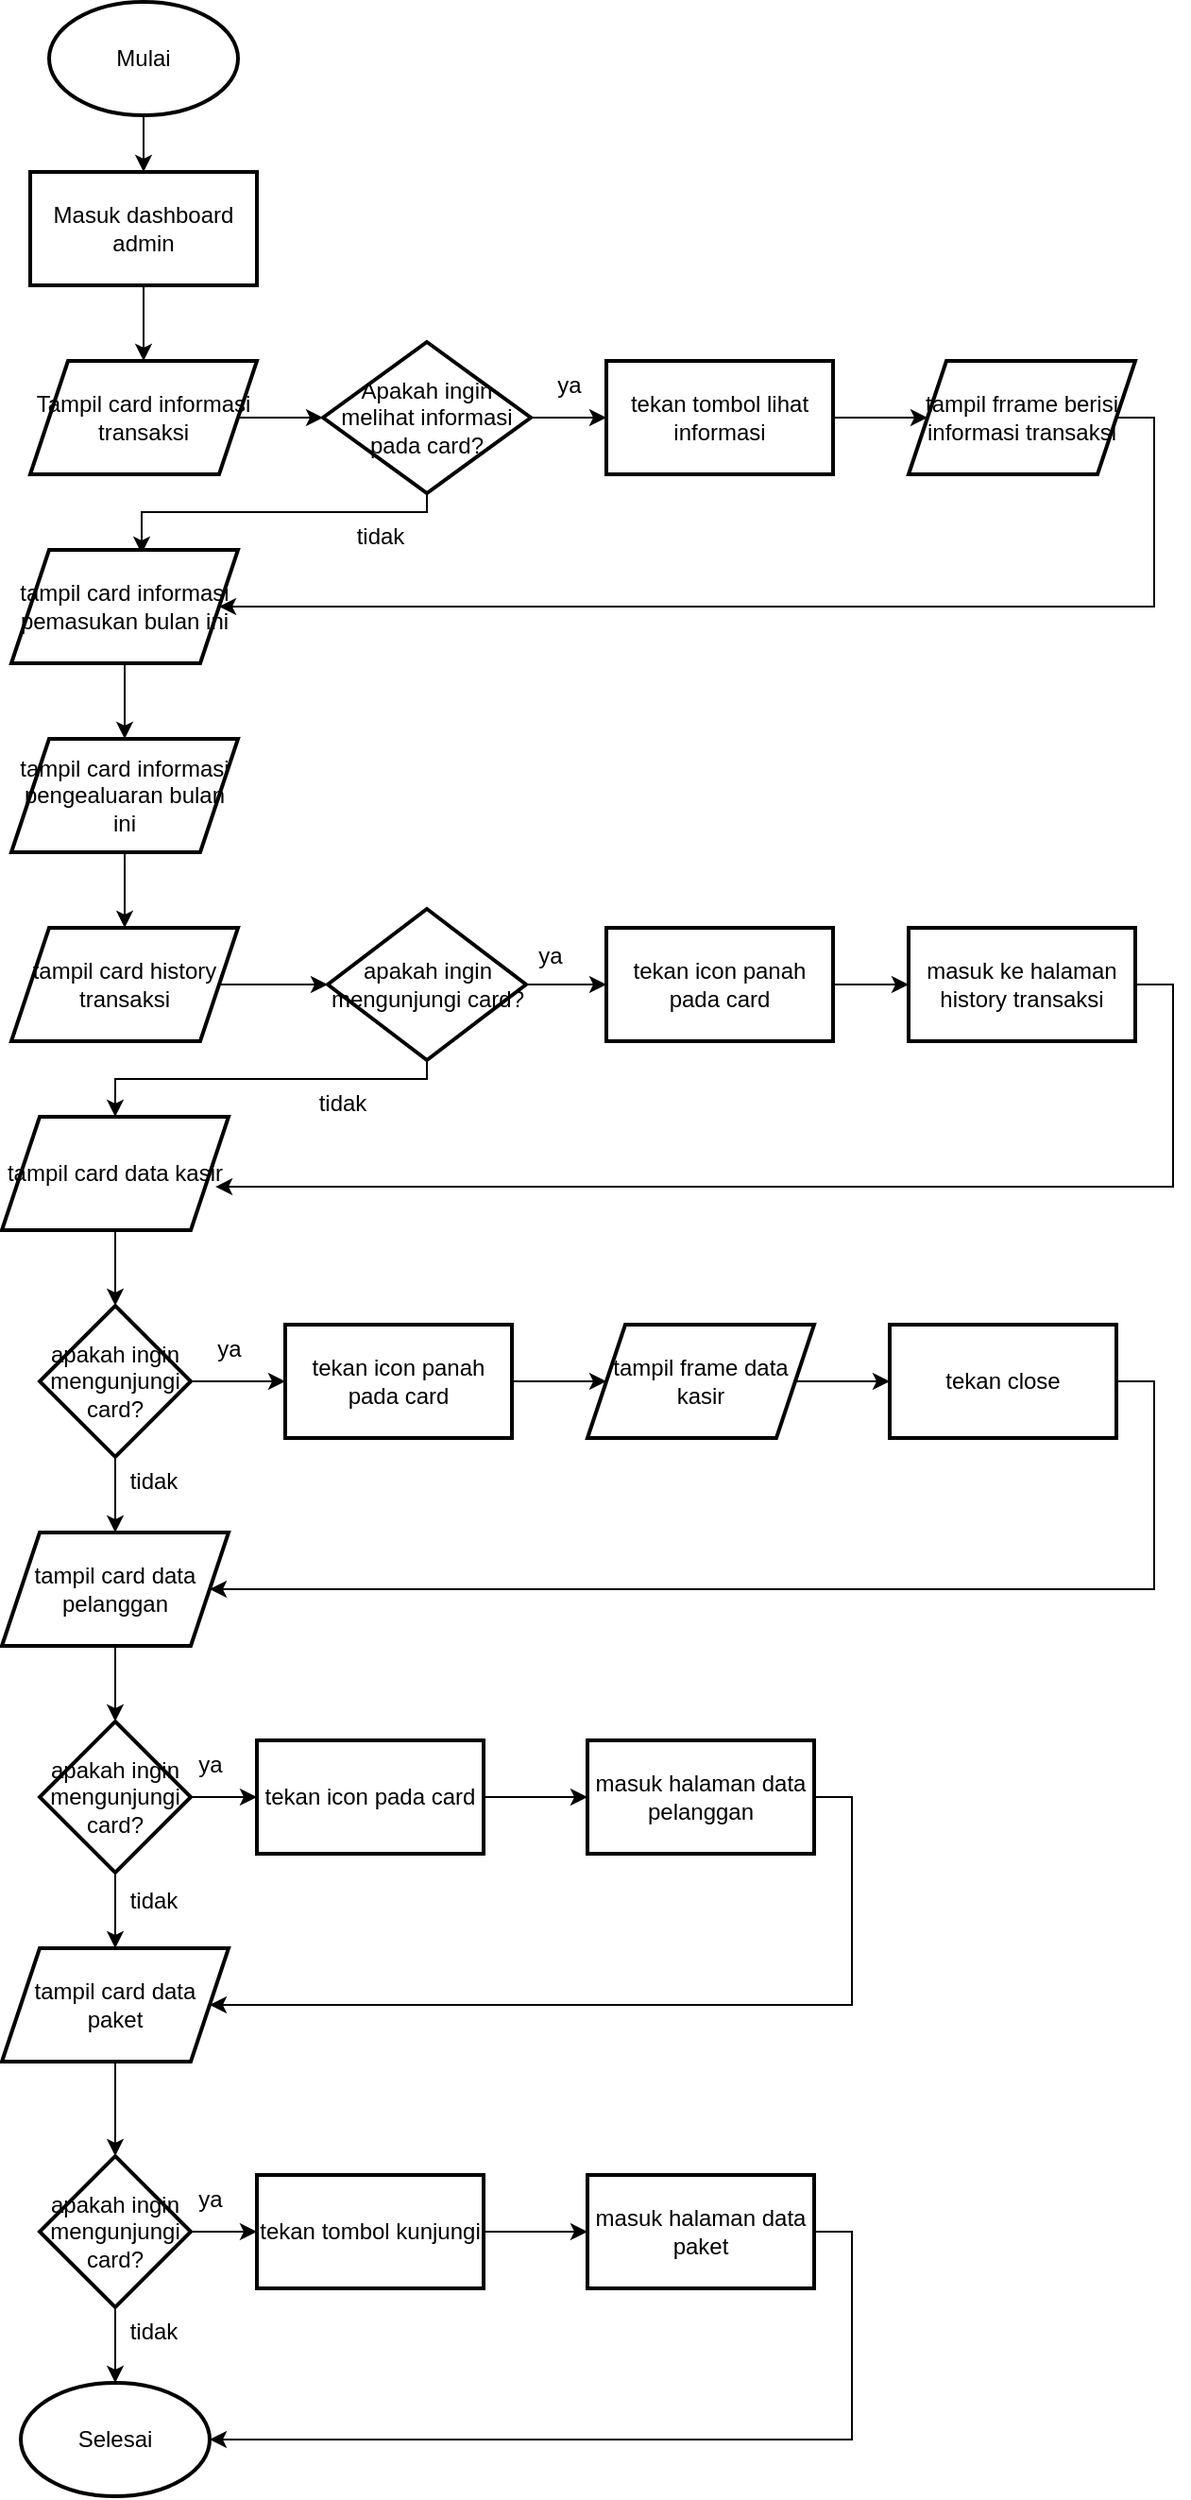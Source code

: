 <mxfile version="21.3.8" type="device">
  <diagram name="Page-1" id="qdCbe4rTRW9jQ_4J4Mgo">
    <mxGraphModel dx="880" dy="462" grid="1" gridSize="10" guides="1" tooltips="1" connect="1" arrows="1" fold="1" page="1" pageScale="1" pageWidth="850" pageHeight="1100" math="0" shadow="0">
      <root>
        <mxCell id="0" />
        <mxCell id="1" parent="0" />
        <mxCell id="qRVbHdEGo8ipiVgDOXNC-2" value="" style="edgeStyle=orthogonalEdgeStyle;rounded=0;orthogonalLoop=1;jettySize=auto;html=1;" edge="1" parent="1" source="rPg8Gc5FCKkkY5X3Xe2I-1" target="qRVbHdEGo8ipiVgDOXNC-1">
          <mxGeometry relative="1" as="geometry" />
        </mxCell>
        <mxCell id="rPg8Gc5FCKkkY5X3Xe2I-1" value="Mulai" style="strokeWidth=2;html=1;shape=mxgraph.flowchart.start_1;whiteSpace=wrap;" parent="1" vertex="1">
          <mxGeometry x="375" y="10" width="100" height="60" as="geometry" />
        </mxCell>
        <mxCell id="qRVbHdEGo8ipiVgDOXNC-4" value="" style="edgeStyle=orthogonalEdgeStyle;rounded=0;orthogonalLoop=1;jettySize=auto;html=1;" edge="1" parent="1" source="qRVbHdEGo8ipiVgDOXNC-1" target="qRVbHdEGo8ipiVgDOXNC-3">
          <mxGeometry relative="1" as="geometry" />
        </mxCell>
        <mxCell id="qRVbHdEGo8ipiVgDOXNC-1" value="Masuk dashboard admin" style="whiteSpace=wrap;html=1;strokeWidth=2;" vertex="1" parent="1">
          <mxGeometry x="365" y="100" width="120" height="60" as="geometry" />
        </mxCell>
        <mxCell id="qRVbHdEGo8ipiVgDOXNC-8" value="" style="edgeStyle=orthogonalEdgeStyle;rounded=0;orthogonalLoop=1;jettySize=auto;html=1;" edge="1" parent="1" source="qRVbHdEGo8ipiVgDOXNC-3" target="qRVbHdEGo8ipiVgDOXNC-7">
          <mxGeometry relative="1" as="geometry" />
        </mxCell>
        <mxCell id="qRVbHdEGo8ipiVgDOXNC-3" value="Tampil card informasi transaksi" style="shape=parallelogram;perimeter=parallelogramPerimeter;whiteSpace=wrap;html=1;fixedSize=1;strokeWidth=2;" vertex="1" parent="1">
          <mxGeometry x="365" y="200" width="120" height="60" as="geometry" />
        </mxCell>
        <mxCell id="qRVbHdEGo8ipiVgDOXNC-10" value="" style="edgeStyle=orthogonalEdgeStyle;rounded=0;orthogonalLoop=1;jettySize=auto;html=1;" edge="1" parent="1" source="qRVbHdEGo8ipiVgDOXNC-7" target="qRVbHdEGo8ipiVgDOXNC-9">
          <mxGeometry relative="1" as="geometry" />
        </mxCell>
        <mxCell id="qRVbHdEGo8ipiVgDOXNC-22" style="edgeStyle=orthogonalEdgeStyle;rounded=0;orthogonalLoop=1;jettySize=auto;html=1;exitX=0.5;exitY=1;exitDx=0;exitDy=0;entryX=0.575;entryY=0.033;entryDx=0;entryDy=0;entryPerimeter=0;" edge="1" parent="1" source="qRVbHdEGo8ipiVgDOXNC-7" target="qRVbHdEGo8ipiVgDOXNC-20">
          <mxGeometry relative="1" as="geometry">
            <Array as="points">
              <mxPoint x="575" y="280" />
              <mxPoint x="424" y="280" />
            </Array>
          </mxGeometry>
        </mxCell>
        <mxCell id="qRVbHdEGo8ipiVgDOXNC-7" value="Apakah ingin melihat informasi pada card?" style="rhombus;whiteSpace=wrap;html=1;strokeWidth=2;" vertex="1" parent="1">
          <mxGeometry x="520" y="190" width="110" height="80" as="geometry" />
        </mxCell>
        <mxCell id="qRVbHdEGo8ipiVgDOXNC-12" value="" style="edgeStyle=orthogonalEdgeStyle;rounded=0;orthogonalLoop=1;jettySize=auto;html=1;" edge="1" parent="1" source="qRVbHdEGo8ipiVgDOXNC-9" target="qRVbHdEGo8ipiVgDOXNC-11">
          <mxGeometry relative="1" as="geometry" />
        </mxCell>
        <mxCell id="qRVbHdEGo8ipiVgDOXNC-9" value="tekan tombol lihat informasi" style="whiteSpace=wrap;html=1;strokeWidth=2;" vertex="1" parent="1">
          <mxGeometry x="670" y="200" width="120" height="60" as="geometry" />
        </mxCell>
        <mxCell id="qRVbHdEGo8ipiVgDOXNC-23" style="edgeStyle=orthogonalEdgeStyle;rounded=0;orthogonalLoop=1;jettySize=auto;html=1;exitX=1;exitY=0.5;exitDx=0;exitDy=0;entryX=1;entryY=0.5;entryDx=0;entryDy=0;" edge="1" parent="1" source="qRVbHdEGo8ipiVgDOXNC-11" target="qRVbHdEGo8ipiVgDOXNC-20">
          <mxGeometry relative="1" as="geometry">
            <Array as="points">
              <mxPoint x="960" y="230" />
              <mxPoint x="960" y="330" />
            </Array>
          </mxGeometry>
        </mxCell>
        <mxCell id="qRVbHdEGo8ipiVgDOXNC-11" value="tampil frrame berisi informasi transaksi" style="shape=parallelogram;perimeter=parallelogramPerimeter;whiteSpace=wrap;html=1;fixedSize=1;strokeWidth=2;" vertex="1" parent="1">
          <mxGeometry x="830" y="200" width="120" height="60" as="geometry" />
        </mxCell>
        <mxCell id="qRVbHdEGo8ipiVgDOXNC-14" value="ya" style="text;html=1;align=center;verticalAlign=middle;resizable=0;points=[];autosize=1;strokeColor=none;fillColor=none;" vertex="1" parent="1">
          <mxGeometry x="630" y="198" width="40" height="30" as="geometry" />
        </mxCell>
        <mxCell id="qRVbHdEGo8ipiVgDOXNC-17" value="tidak" style="text;html=1;align=center;verticalAlign=middle;resizable=0;points=[];autosize=1;strokeColor=none;fillColor=none;" vertex="1" parent="1">
          <mxGeometry x="525" y="278" width="50" height="30" as="geometry" />
        </mxCell>
        <mxCell id="qRVbHdEGo8ipiVgDOXNC-25" value="" style="edgeStyle=orthogonalEdgeStyle;rounded=0;orthogonalLoop=1;jettySize=auto;html=1;" edge="1" parent="1" source="qRVbHdEGo8ipiVgDOXNC-20" target="qRVbHdEGo8ipiVgDOXNC-24">
          <mxGeometry relative="1" as="geometry" />
        </mxCell>
        <mxCell id="qRVbHdEGo8ipiVgDOXNC-20" value="tampil card informasi pemasukan bulan ini" style="shape=parallelogram;perimeter=parallelogramPerimeter;whiteSpace=wrap;html=1;fixedSize=1;strokeWidth=2;" vertex="1" parent="1">
          <mxGeometry x="355" y="300" width="120" height="60" as="geometry" />
        </mxCell>
        <mxCell id="qRVbHdEGo8ipiVgDOXNC-27" value="" style="edgeStyle=orthogonalEdgeStyle;rounded=0;orthogonalLoop=1;jettySize=auto;html=1;" edge="1" parent="1" source="qRVbHdEGo8ipiVgDOXNC-24" target="qRVbHdEGo8ipiVgDOXNC-26">
          <mxGeometry relative="1" as="geometry" />
        </mxCell>
        <mxCell id="qRVbHdEGo8ipiVgDOXNC-24" value="tampil card informasi pengealuaran bulan ini" style="shape=parallelogram;perimeter=parallelogramPerimeter;whiteSpace=wrap;html=1;fixedSize=1;strokeWidth=2;" vertex="1" parent="1">
          <mxGeometry x="355" y="400" width="120" height="60" as="geometry" />
        </mxCell>
        <mxCell id="qRVbHdEGo8ipiVgDOXNC-29" value="" style="edgeStyle=orthogonalEdgeStyle;rounded=0;orthogonalLoop=1;jettySize=auto;html=1;" edge="1" parent="1" source="qRVbHdEGo8ipiVgDOXNC-26" target="qRVbHdEGo8ipiVgDOXNC-28">
          <mxGeometry relative="1" as="geometry" />
        </mxCell>
        <mxCell id="qRVbHdEGo8ipiVgDOXNC-26" value="tampil card history transaksi" style="shape=parallelogram;perimeter=parallelogramPerimeter;whiteSpace=wrap;html=1;fixedSize=1;strokeWidth=2;" vertex="1" parent="1">
          <mxGeometry x="355" y="500" width="120" height="60" as="geometry" />
        </mxCell>
        <mxCell id="qRVbHdEGo8ipiVgDOXNC-31" value="" style="edgeStyle=orthogonalEdgeStyle;rounded=0;orthogonalLoop=1;jettySize=auto;html=1;" edge="1" parent="1" source="qRVbHdEGo8ipiVgDOXNC-28" target="qRVbHdEGo8ipiVgDOXNC-30">
          <mxGeometry relative="1" as="geometry" />
        </mxCell>
        <mxCell id="qRVbHdEGo8ipiVgDOXNC-37" value="" style="edgeStyle=orthogonalEdgeStyle;rounded=0;orthogonalLoop=1;jettySize=auto;html=1;" edge="1" parent="1" source="qRVbHdEGo8ipiVgDOXNC-28" target="qRVbHdEGo8ipiVgDOXNC-36">
          <mxGeometry relative="1" as="geometry">
            <Array as="points">
              <mxPoint x="575" y="580" />
              <mxPoint x="410" y="580" />
            </Array>
          </mxGeometry>
        </mxCell>
        <mxCell id="qRVbHdEGo8ipiVgDOXNC-28" value="apakah ingin mengunjungi card?" style="rhombus;whiteSpace=wrap;html=1;strokeWidth=2;" vertex="1" parent="1">
          <mxGeometry x="522.5" y="490" width="105" height="80" as="geometry" />
        </mxCell>
        <mxCell id="qRVbHdEGo8ipiVgDOXNC-35" value="" style="edgeStyle=orthogonalEdgeStyle;rounded=0;orthogonalLoop=1;jettySize=auto;html=1;" edge="1" parent="1" source="qRVbHdEGo8ipiVgDOXNC-30" target="qRVbHdEGo8ipiVgDOXNC-34">
          <mxGeometry relative="1" as="geometry" />
        </mxCell>
        <mxCell id="qRVbHdEGo8ipiVgDOXNC-30" value="tekan icon panah pada card" style="whiteSpace=wrap;html=1;strokeWidth=2;" vertex="1" parent="1">
          <mxGeometry x="670" y="500" width="120" height="60" as="geometry" />
        </mxCell>
        <mxCell id="qRVbHdEGo8ipiVgDOXNC-40" style="edgeStyle=orthogonalEdgeStyle;rounded=0;orthogonalLoop=1;jettySize=auto;html=1;exitX=1;exitY=0.5;exitDx=0;exitDy=0;entryX=0.942;entryY=0.617;entryDx=0;entryDy=0;entryPerimeter=0;" edge="1" parent="1" source="qRVbHdEGo8ipiVgDOXNC-34" target="qRVbHdEGo8ipiVgDOXNC-36">
          <mxGeometry relative="1" as="geometry">
            <Array as="points">
              <mxPoint x="970" y="530" />
              <mxPoint x="970" y="637" />
            </Array>
          </mxGeometry>
        </mxCell>
        <mxCell id="qRVbHdEGo8ipiVgDOXNC-34" value="masuk ke halaman history transaksi" style="whiteSpace=wrap;html=1;strokeWidth=2;" vertex="1" parent="1">
          <mxGeometry x="830" y="500" width="120" height="60" as="geometry" />
        </mxCell>
        <mxCell id="qRVbHdEGo8ipiVgDOXNC-42" value="" style="edgeStyle=orthogonalEdgeStyle;rounded=0;orthogonalLoop=1;jettySize=auto;html=1;" edge="1" parent="1" source="qRVbHdEGo8ipiVgDOXNC-36" target="qRVbHdEGo8ipiVgDOXNC-41">
          <mxGeometry relative="1" as="geometry" />
        </mxCell>
        <mxCell id="qRVbHdEGo8ipiVgDOXNC-36" value="tampil card data kasir" style="shape=parallelogram;perimeter=parallelogramPerimeter;whiteSpace=wrap;html=1;fixedSize=1;strokeWidth=2;" vertex="1" parent="1">
          <mxGeometry x="350" y="600" width="120" height="60" as="geometry" />
        </mxCell>
        <mxCell id="qRVbHdEGo8ipiVgDOXNC-38" value="tidak" style="text;html=1;align=center;verticalAlign=middle;resizable=0;points=[];autosize=1;strokeColor=none;fillColor=none;" vertex="1" parent="1">
          <mxGeometry x="505" y="578" width="50" height="30" as="geometry" />
        </mxCell>
        <mxCell id="qRVbHdEGo8ipiVgDOXNC-39" value="ya" style="text;html=1;align=center;verticalAlign=middle;resizable=0;points=[];autosize=1;strokeColor=none;fillColor=none;" vertex="1" parent="1">
          <mxGeometry x="620" y="500" width="40" height="30" as="geometry" />
        </mxCell>
        <mxCell id="qRVbHdEGo8ipiVgDOXNC-44" value="" style="edgeStyle=orthogonalEdgeStyle;rounded=0;orthogonalLoop=1;jettySize=auto;html=1;" edge="1" parent="1" source="qRVbHdEGo8ipiVgDOXNC-41" target="qRVbHdEGo8ipiVgDOXNC-43">
          <mxGeometry relative="1" as="geometry" />
        </mxCell>
        <mxCell id="qRVbHdEGo8ipiVgDOXNC-51" value="" style="edgeStyle=orthogonalEdgeStyle;rounded=0;orthogonalLoop=1;jettySize=auto;html=1;" edge="1" parent="1" source="qRVbHdEGo8ipiVgDOXNC-41" target="qRVbHdEGo8ipiVgDOXNC-50">
          <mxGeometry relative="1" as="geometry" />
        </mxCell>
        <mxCell id="qRVbHdEGo8ipiVgDOXNC-41" value="apakah ingin mengunjungi card?" style="rhombus;whiteSpace=wrap;html=1;strokeWidth=2;" vertex="1" parent="1">
          <mxGeometry x="370" y="700" width="80" height="80" as="geometry" />
        </mxCell>
        <mxCell id="qRVbHdEGo8ipiVgDOXNC-46" value="" style="edgeStyle=orthogonalEdgeStyle;rounded=0;orthogonalLoop=1;jettySize=auto;html=1;" edge="1" parent="1" source="qRVbHdEGo8ipiVgDOXNC-43" target="qRVbHdEGo8ipiVgDOXNC-45">
          <mxGeometry relative="1" as="geometry" />
        </mxCell>
        <mxCell id="qRVbHdEGo8ipiVgDOXNC-43" value="tekan icon panah pada card" style="whiteSpace=wrap;html=1;strokeWidth=2;" vertex="1" parent="1">
          <mxGeometry x="500" y="710" width="120" height="60" as="geometry" />
        </mxCell>
        <mxCell id="qRVbHdEGo8ipiVgDOXNC-48" value="" style="edgeStyle=orthogonalEdgeStyle;rounded=0;orthogonalLoop=1;jettySize=auto;html=1;" edge="1" parent="1" source="qRVbHdEGo8ipiVgDOXNC-45" target="qRVbHdEGo8ipiVgDOXNC-47">
          <mxGeometry relative="1" as="geometry" />
        </mxCell>
        <mxCell id="qRVbHdEGo8ipiVgDOXNC-45" value="tampil frame data kasir" style="shape=parallelogram;perimeter=parallelogramPerimeter;whiteSpace=wrap;html=1;fixedSize=1;strokeWidth=2;" vertex="1" parent="1">
          <mxGeometry x="660" y="710" width="120" height="60" as="geometry" />
        </mxCell>
        <mxCell id="qRVbHdEGo8ipiVgDOXNC-53" style="edgeStyle=orthogonalEdgeStyle;rounded=0;orthogonalLoop=1;jettySize=auto;html=1;exitX=1;exitY=0.5;exitDx=0;exitDy=0;entryX=1;entryY=0.5;entryDx=0;entryDy=0;" edge="1" parent="1" source="qRVbHdEGo8ipiVgDOXNC-47" target="qRVbHdEGo8ipiVgDOXNC-50">
          <mxGeometry relative="1" as="geometry">
            <Array as="points">
              <mxPoint x="960" y="740" />
              <mxPoint x="960" y="850" />
            </Array>
          </mxGeometry>
        </mxCell>
        <mxCell id="qRVbHdEGo8ipiVgDOXNC-47" value="tekan close" style="whiteSpace=wrap;html=1;strokeWidth=2;" vertex="1" parent="1">
          <mxGeometry x="820" y="710" width="120" height="60" as="geometry" />
        </mxCell>
        <mxCell id="qRVbHdEGo8ipiVgDOXNC-49" value="ya" style="text;html=1;align=center;verticalAlign=middle;resizable=0;points=[];autosize=1;strokeColor=none;fillColor=none;" vertex="1" parent="1">
          <mxGeometry x="450" y="708" width="40" height="30" as="geometry" />
        </mxCell>
        <mxCell id="qRVbHdEGo8ipiVgDOXNC-57" value="" style="edgeStyle=orthogonalEdgeStyle;rounded=0;orthogonalLoop=1;jettySize=auto;html=1;" edge="1" parent="1" source="qRVbHdEGo8ipiVgDOXNC-50" target="qRVbHdEGo8ipiVgDOXNC-56">
          <mxGeometry relative="1" as="geometry" />
        </mxCell>
        <mxCell id="qRVbHdEGo8ipiVgDOXNC-50" value="tampil card data pelanggan" style="shape=parallelogram;perimeter=parallelogramPerimeter;whiteSpace=wrap;html=1;fixedSize=1;strokeWidth=2;" vertex="1" parent="1">
          <mxGeometry x="350" y="820" width="120" height="60" as="geometry" />
        </mxCell>
        <mxCell id="qRVbHdEGo8ipiVgDOXNC-52" value="tidak" style="text;html=1;align=center;verticalAlign=middle;resizable=0;points=[];autosize=1;strokeColor=none;fillColor=none;" vertex="1" parent="1">
          <mxGeometry x="405" y="778" width="50" height="30" as="geometry" />
        </mxCell>
        <mxCell id="qRVbHdEGo8ipiVgDOXNC-59" value="" style="edgeStyle=orthogonalEdgeStyle;rounded=0;orthogonalLoop=1;jettySize=auto;html=1;" edge="1" parent="1" source="qRVbHdEGo8ipiVgDOXNC-56" target="qRVbHdEGo8ipiVgDOXNC-58">
          <mxGeometry relative="1" as="geometry" />
        </mxCell>
        <mxCell id="qRVbHdEGo8ipiVgDOXNC-63" value="" style="edgeStyle=orthogonalEdgeStyle;rounded=0;orthogonalLoop=1;jettySize=auto;html=1;" edge="1" parent="1" source="qRVbHdEGo8ipiVgDOXNC-56" target="qRVbHdEGo8ipiVgDOXNC-62">
          <mxGeometry relative="1" as="geometry" />
        </mxCell>
        <mxCell id="qRVbHdEGo8ipiVgDOXNC-56" value="apakah ingin mengunjungi card?" style="rhombus;whiteSpace=wrap;html=1;strokeWidth=2;" vertex="1" parent="1">
          <mxGeometry x="370" y="920" width="80" height="80" as="geometry" />
        </mxCell>
        <mxCell id="qRVbHdEGo8ipiVgDOXNC-61" value="" style="edgeStyle=orthogonalEdgeStyle;rounded=0;orthogonalLoop=1;jettySize=auto;html=1;" edge="1" parent="1" source="qRVbHdEGo8ipiVgDOXNC-58" target="qRVbHdEGo8ipiVgDOXNC-60">
          <mxGeometry relative="1" as="geometry" />
        </mxCell>
        <mxCell id="qRVbHdEGo8ipiVgDOXNC-58" value="tekan icon pada card" style="whiteSpace=wrap;html=1;strokeWidth=2;" vertex="1" parent="1">
          <mxGeometry x="485" y="930" width="120" height="60" as="geometry" />
        </mxCell>
        <mxCell id="qRVbHdEGo8ipiVgDOXNC-66" style="edgeStyle=orthogonalEdgeStyle;rounded=0;orthogonalLoop=1;jettySize=auto;html=1;exitX=1;exitY=0.5;exitDx=0;exitDy=0;entryX=1;entryY=0.5;entryDx=0;entryDy=0;" edge="1" parent="1" source="qRVbHdEGo8ipiVgDOXNC-60" target="qRVbHdEGo8ipiVgDOXNC-62">
          <mxGeometry relative="1" as="geometry">
            <Array as="points">
              <mxPoint x="800" y="960" />
              <mxPoint x="800" y="1070" />
            </Array>
          </mxGeometry>
        </mxCell>
        <mxCell id="qRVbHdEGo8ipiVgDOXNC-60" value="masuk halaman data pelanggan" style="whiteSpace=wrap;html=1;strokeWidth=2;" vertex="1" parent="1">
          <mxGeometry x="660" y="930" width="120" height="60" as="geometry" />
        </mxCell>
        <mxCell id="qRVbHdEGo8ipiVgDOXNC-68" value="" style="edgeStyle=orthogonalEdgeStyle;rounded=0;orthogonalLoop=1;jettySize=auto;html=1;" edge="1" parent="1" source="qRVbHdEGo8ipiVgDOXNC-62" target="qRVbHdEGo8ipiVgDOXNC-67">
          <mxGeometry relative="1" as="geometry" />
        </mxCell>
        <mxCell id="qRVbHdEGo8ipiVgDOXNC-62" value="tampil card data paket" style="shape=parallelogram;perimeter=parallelogramPerimeter;whiteSpace=wrap;html=1;fixedSize=1;strokeWidth=2;" vertex="1" parent="1">
          <mxGeometry x="350" y="1040" width="120" height="60" as="geometry" />
        </mxCell>
        <mxCell id="qRVbHdEGo8ipiVgDOXNC-64" value="tidak" style="text;html=1;align=center;verticalAlign=middle;resizable=0;points=[];autosize=1;strokeColor=none;fillColor=none;" vertex="1" parent="1">
          <mxGeometry x="405" y="1000" width="50" height="30" as="geometry" />
        </mxCell>
        <mxCell id="qRVbHdEGo8ipiVgDOXNC-65" value="ya" style="text;html=1;align=center;verticalAlign=middle;resizable=0;points=[];autosize=1;strokeColor=none;fillColor=none;" vertex="1" parent="1">
          <mxGeometry x="440" y="928" width="40" height="30" as="geometry" />
        </mxCell>
        <mxCell id="qRVbHdEGo8ipiVgDOXNC-70" value="" style="edgeStyle=orthogonalEdgeStyle;rounded=0;orthogonalLoop=1;jettySize=auto;html=1;" edge="1" parent="1" source="qRVbHdEGo8ipiVgDOXNC-67" target="qRVbHdEGo8ipiVgDOXNC-69">
          <mxGeometry relative="1" as="geometry" />
        </mxCell>
        <mxCell id="qRVbHdEGo8ipiVgDOXNC-75" value="" style="edgeStyle=orthogonalEdgeStyle;rounded=0;orthogonalLoop=1;jettySize=auto;html=1;" edge="1" parent="1" source="qRVbHdEGo8ipiVgDOXNC-67" target="qRVbHdEGo8ipiVgDOXNC-74">
          <mxGeometry relative="1" as="geometry" />
        </mxCell>
        <mxCell id="qRVbHdEGo8ipiVgDOXNC-67" value="apakah ingin mengunjungi card?" style="rhombus;whiteSpace=wrap;html=1;strokeWidth=2;" vertex="1" parent="1">
          <mxGeometry x="370" y="1150" width="80" height="80" as="geometry" />
        </mxCell>
        <mxCell id="qRVbHdEGo8ipiVgDOXNC-72" value="" style="edgeStyle=orthogonalEdgeStyle;rounded=0;orthogonalLoop=1;jettySize=auto;html=1;" edge="1" parent="1" source="qRVbHdEGo8ipiVgDOXNC-69" target="qRVbHdEGo8ipiVgDOXNC-71">
          <mxGeometry relative="1" as="geometry" />
        </mxCell>
        <mxCell id="qRVbHdEGo8ipiVgDOXNC-69" value="tekan tombol kunjungi" style="whiteSpace=wrap;html=1;strokeWidth=2;" vertex="1" parent="1">
          <mxGeometry x="485" y="1160" width="120" height="60" as="geometry" />
        </mxCell>
        <mxCell id="qRVbHdEGo8ipiVgDOXNC-76" style="edgeStyle=orthogonalEdgeStyle;rounded=0;orthogonalLoop=1;jettySize=auto;html=1;exitX=1;exitY=0.5;exitDx=0;exitDy=0;entryX=0;entryY=0.5;entryDx=0;entryDy=0;entryPerimeter=0;" edge="1" parent="1" source="qRVbHdEGo8ipiVgDOXNC-71" target="qRVbHdEGo8ipiVgDOXNC-74">
          <mxGeometry relative="1" as="geometry" />
        </mxCell>
        <mxCell id="qRVbHdEGo8ipiVgDOXNC-71" value="masuk halaman data paket" style="whiteSpace=wrap;html=1;strokeWidth=2;" vertex="1" parent="1">
          <mxGeometry x="660" y="1160" width="120" height="60" as="geometry" />
        </mxCell>
        <mxCell id="qRVbHdEGo8ipiVgDOXNC-73" value="ya" style="text;html=1;align=center;verticalAlign=middle;resizable=0;points=[];autosize=1;strokeColor=none;fillColor=none;" vertex="1" parent="1">
          <mxGeometry x="440" y="1158" width="40" height="30" as="geometry" />
        </mxCell>
        <mxCell id="qRVbHdEGo8ipiVgDOXNC-74" value="Selesai" style="strokeWidth=2;html=1;shape=mxgraph.flowchart.start_1;whiteSpace=wrap;direction=west;" vertex="1" parent="1">
          <mxGeometry x="360" y="1270" width="100" height="60" as="geometry" />
        </mxCell>
        <mxCell id="qRVbHdEGo8ipiVgDOXNC-77" value="tidak" style="text;html=1;align=center;verticalAlign=middle;resizable=0;points=[];autosize=1;strokeColor=none;fillColor=none;" vertex="1" parent="1">
          <mxGeometry x="405" y="1228" width="50" height="30" as="geometry" />
        </mxCell>
      </root>
    </mxGraphModel>
  </diagram>
</mxfile>
